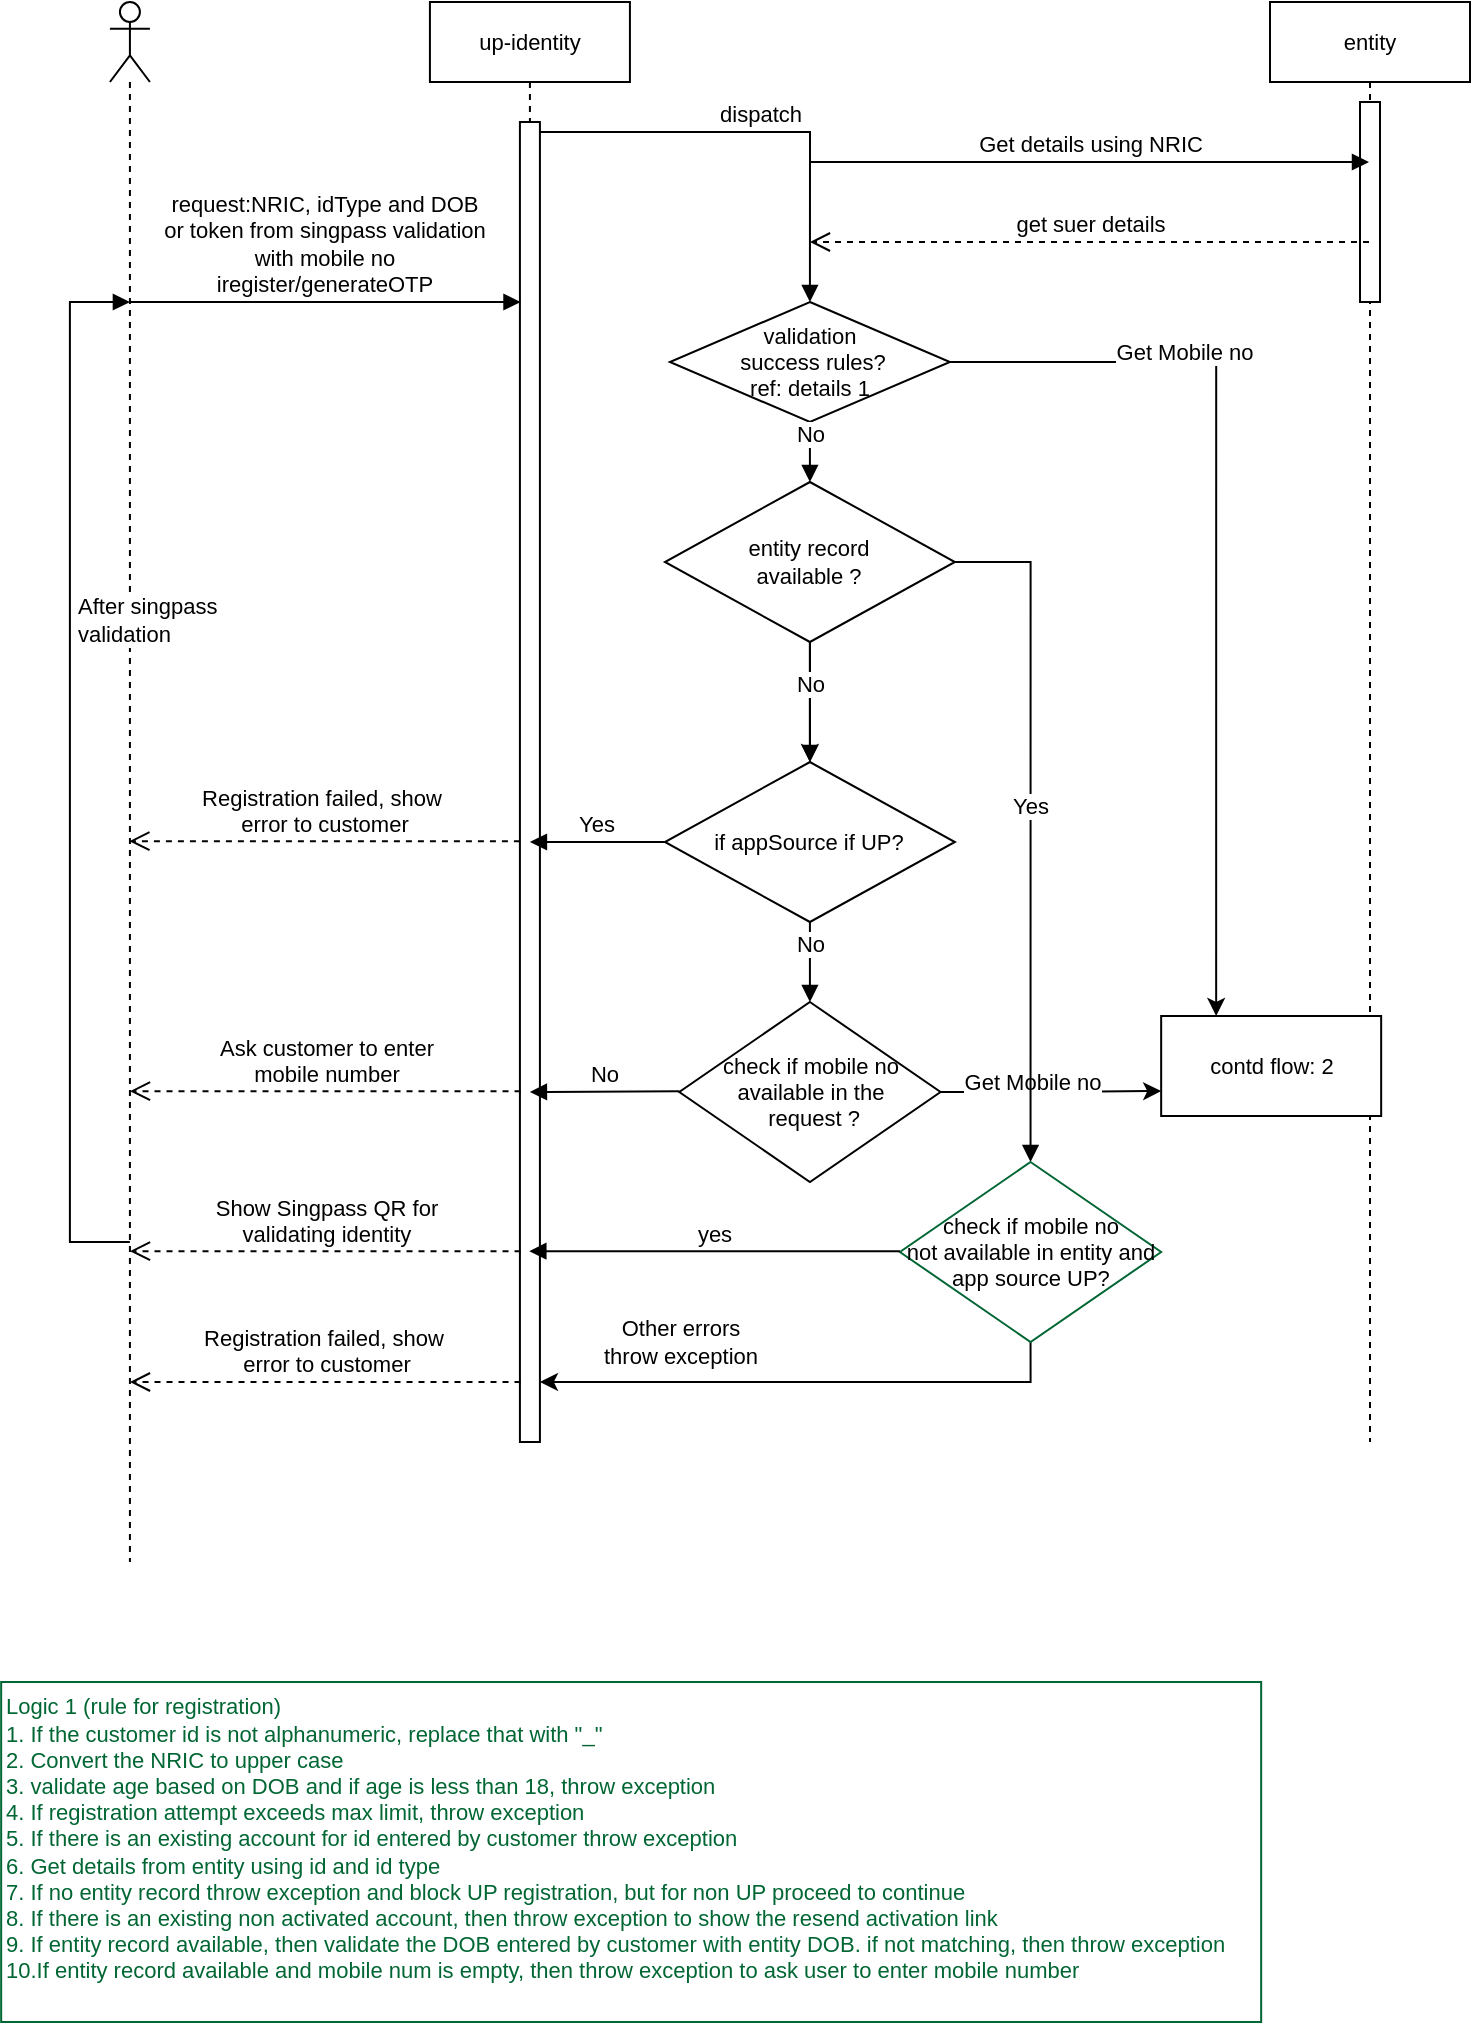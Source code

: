 <mxfile version="22.0.8" type="github" pages="3">
  <diagram name="Flow 1" id="ikL1M6MqHFxWqfrcfs-l">
    <mxGraphModel dx="1221" dy="623" grid="1" gridSize="10" guides="1" tooltips="1" connect="1" arrows="1" fold="1" page="1" pageScale="1" pageWidth="850" pageHeight="1100" math="0" shadow="0">
      <root>
        <mxCell id="0" />
        <mxCell id="1" parent="0" />
        <mxCell id="w-QBoutAAgTJF5R83S2D-3" value="entity" style="shape=umlLifeline;perimeter=lifelinePerimeter;whiteSpace=wrap;html=1;container=1;dropTarget=0;collapsible=0;recursiveResize=0;outlineConnect=0;portConstraint=eastwest;newEdgeStyle={&quot;curved&quot;:0,&quot;rounded&quot;:0};fontSize=11;" parent="1" vertex="1">
          <mxGeometry x="720" y="30" width="100" height="720" as="geometry" />
        </mxCell>
        <mxCell id="w-QBoutAAgTJF5R83S2D-12" value="" style="html=1;points=[[0,0,0,0,5],[0,1,0,0,-5],[1,0,0,0,5],[1,1,0,0,-5]];perimeter=orthogonalPerimeter;outlineConnect=0;targetShapes=umlLifeline;portConstraint=eastwest;newEdgeStyle={&quot;curved&quot;:0,&quot;rounded&quot;:0};fontSize=11;" parent="w-QBoutAAgTJF5R83S2D-3" vertex="1">
          <mxGeometry x="45" y="50" width="10" height="100" as="geometry" />
        </mxCell>
        <mxCell id="w-QBoutAAgTJF5R83S2D-5" value="up-identity" style="shape=umlLifeline;perimeter=lifelinePerimeter;whiteSpace=wrap;html=1;container=1;dropTarget=0;collapsible=0;recursiveResize=0;outlineConnect=0;portConstraint=eastwest;newEdgeStyle={&quot;curved&quot;:0,&quot;rounded&quot;:0};fontSize=11;" parent="1" vertex="1">
          <mxGeometry x="299.96" y="30" width="100" height="720" as="geometry" />
        </mxCell>
        <mxCell id="w-QBoutAAgTJF5R83S2D-8" value="" style="html=1;points=[[0,0,0,0,5],[0,1,0,0,-5],[1,0,0,0,5],[1,1,0,0,-5]];perimeter=orthogonalPerimeter;outlineConnect=0;targetShapes=umlLifeline;portConstraint=eastwest;newEdgeStyle={&quot;curved&quot;:0,&quot;rounded&quot;:0};fontSize=11;" parent="w-QBoutAAgTJF5R83S2D-5" vertex="1">
          <mxGeometry x="45" y="60" width="10" height="660" as="geometry" />
        </mxCell>
        <mxCell id="w-QBoutAAgTJF5R83S2D-6" value="" style="shape=umlLifeline;perimeter=lifelinePerimeter;whiteSpace=wrap;html=1;container=1;dropTarget=0;collapsible=0;recursiveResize=0;outlineConnect=0;portConstraint=eastwest;newEdgeStyle={&quot;curved&quot;:0,&quot;rounded&quot;:0};participant=umlActor;fontSize=11;" parent="1" vertex="1">
          <mxGeometry x="139.96" y="30" width="20" height="780" as="geometry" />
        </mxCell>
        <mxCell id="w-QBoutAAgTJF5R83S2D-7" value="&lt;font style=&quot;font-size: 11px;&quot;&gt;request:NRIC, idType and DOB&lt;br style=&quot;font-size: 11px;&quot;&gt;or token from singpass validation &lt;br style=&quot;font-size: 11px;&quot;&gt;with mobile no&lt;br style=&quot;font-size: 11px;&quot;&gt;iregister/generateOTP&lt;/font&gt;" style="html=1;verticalAlign=bottom;endArrow=block;curved=0;rounded=0;fontSize=11;" parent="1" edge="1">
          <mxGeometry x="-0.001" width="80" relative="1" as="geometry">
            <mxPoint x="149.96" y="180" as="sourcePoint" />
            <mxPoint x="345.26" y="180" as="targetPoint" />
            <mxPoint as="offset" />
          </mxGeometry>
        </mxCell>
        <mxCell id="w-QBoutAAgTJF5R83S2D-10" value="&lt;font style=&quot;font-size: 11px;&quot;&gt;validation&lt;br style=&quot;font-size: 11px;&quot;&gt;&amp;nbsp;success rules?&lt;br style=&quot;font-size: 11px;&quot;&gt;ref: details 1&lt;br style=&quot;font-size: 11px;&quot;&gt;&lt;/font&gt;" style="rhombus;whiteSpace=wrap;html=1;fontSize=11;" parent="1" vertex="1">
          <mxGeometry x="419.96" y="180" width="140" height="60" as="geometry" />
        </mxCell>
        <mxCell id="w-QBoutAAgTJF5R83S2D-13" value="dispatch" style="html=1;verticalAlign=bottom;endArrow=block;rounded=0;exitX=1;exitY=0;exitDx=0;exitDy=5;exitPerimeter=0;entryX=0.5;entryY=0;entryDx=0;entryDy=0;edgeStyle=orthogonalEdgeStyle;fontSize=11;" parent="1" source="w-QBoutAAgTJF5R83S2D-8" target="w-QBoutAAgTJF5R83S2D-10" edge="1">
          <mxGeometry width="80" relative="1" as="geometry">
            <mxPoint x="369.96" y="150" as="sourcePoint" />
            <mxPoint x="449.96" y="150" as="targetPoint" />
            <Array as="points">
              <mxPoint x="489.96" y="95" />
            </Array>
          </mxGeometry>
        </mxCell>
        <mxCell id="w-QBoutAAgTJF5R83S2D-23" value="" style="edgeStyle=orthogonalEdgeStyle;rounded=0;orthogonalLoop=1;jettySize=auto;html=1;fontSize=11;" parent="1" source="w-QBoutAAgTJF5R83S2D-17" target="w-QBoutAAgTJF5R83S2D-20" edge="1">
          <mxGeometry relative="1" as="geometry" />
        </mxCell>
        <mxCell id="w-QBoutAAgTJF5R83S2D-17" value="&lt;font style=&quot;font-size: 11px;&quot;&gt;entity record &lt;br style=&quot;font-size: 11px;&quot;&gt;available ?&lt;br style=&quot;font-size: 11px;&quot;&gt;&lt;/font&gt;" style="rhombus;whiteSpace=wrap;html=1;fontSize=11;" parent="1" vertex="1">
          <mxGeometry x="417.46" y="270" width="145" height="80" as="geometry" />
        </mxCell>
        <mxCell id="w-QBoutAAgTJF5R83S2D-18" value="No" style="html=1;verticalAlign=bottom;endArrow=block;curved=0;rounded=0;exitX=0.5;exitY=1;exitDx=0;exitDy=0;entryX=0.5;entryY=0;entryDx=0;entryDy=0;fontSize=11;" parent="1" source="w-QBoutAAgTJF5R83S2D-10" target="w-QBoutAAgTJF5R83S2D-17" edge="1">
          <mxGeometry width="80" relative="1" as="geometry">
            <mxPoint x="529.96" y="330" as="sourcePoint" />
            <mxPoint x="609.96" y="330" as="targetPoint" />
          </mxGeometry>
        </mxCell>
        <mxCell id="w-QBoutAAgTJF5R83S2D-20" value="&lt;font style=&quot;font-size: 11px;&quot;&gt;if appSource if UP?&lt;br style=&quot;font-size: 11px;&quot;&gt;&lt;/font&gt;" style="rhombus;whiteSpace=wrap;html=1;fontSize=11;" parent="1" vertex="1">
          <mxGeometry x="417.46" y="410" width="145" height="80" as="geometry" />
        </mxCell>
        <mxCell id="w-QBoutAAgTJF5R83S2D-22" value="No" style="html=1;verticalAlign=bottom;endArrow=block;curved=0;rounded=0;exitX=0.5;exitY=1;exitDx=0;exitDy=0;entryX=0.5;entryY=0;entryDx=0;entryDy=0;fontSize=11;" parent="1" source="w-QBoutAAgTJF5R83S2D-17" target="w-QBoutAAgTJF5R83S2D-20" edge="1">
          <mxGeometry width="80" relative="1" as="geometry">
            <mxPoint x="529.96" y="350" as="sourcePoint" />
            <mxPoint x="609.96" y="350" as="targetPoint" />
          </mxGeometry>
        </mxCell>
        <mxCell id="w-QBoutAAgTJF5R83S2D-26" value="Yes" style="html=1;verticalAlign=bottom;endArrow=block;curved=0;rounded=0;exitX=0;exitY=0.5;exitDx=0;exitDy=0;fontSize=11;" parent="1" source="w-QBoutAAgTJF5R83S2D-20" target="w-QBoutAAgTJF5R83S2D-5" edge="1">
          <mxGeometry width="80" relative="1" as="geometry">
            <mxPoint x="529.96" y="560" as="sourcePoint" />
            <mxPoint x="609.96" y="560" as="targetPoint" />
          </mxGeometry>
        </mxCell>
        <mxCell id="w-QBoutAAgTJF5R83S2D-27" value="Registration failed, show&amp;nbsp;&lt;br style=&quot;font-size: 11px;&quot;&gt;error to customer" style="html=1;verticalAlign=bottom;endArrow=open;dashed=1;endSize=8;curved=0;rounded=0;fontSize=11;" parent="1" edge="1">
          <mxGeometry relative="1" as="geometry">
            <mxPoint x="344.96" y="449.6" as="sourcePoint" />
            <mxPoint x="149.66" y="449.6" as="targetPoint" />
          </mxGeometry>
        </mxCell>
        <mxCell id="w-QBoutAAgTJF5R83S2D-51" style="edgeStyle=orthogonalEdgeStyle;rounded=0;orthogonalLoop=1;jettySize=auto;html=1;entryX=0;entryY=0.75;entryDx=0;entryDy=0;fontSize=11;" parent="1" source="w-QBoutAAgTJF5R83S2D-28" target="w-QBoutAAgTJF5R83S2D-50" edge="1">
          <mxGeometry relative="1" as="geometry" />
        </mxCell>
        <mxCell id="w-QBoutAAgTJF5R83S2D-53" value="Get Mobile no" style="edgeLabel;html=1;align=center;verticalAlign=middle;resizable=0;points=[];fontSize=11;" parent="w-QBoutAAgTJF5R83S2D-51" vertex="1" connectable="0">
          <mxGeometry x="-0.594" y="-3" relative="1" as="geometry">
            <mxPoint x="23" y="-8" as="offset" />
          </mxGeometry>
        </mxCell>
        <mxCell id="w-QBoutAAgTJF5R83S2D-28" value="&lt;font style=&quot;font-size: 11px;&quot;&gt;check if mobile no&lt;br style=&quot;font-size: 11px;&quot;&gt;available in the&lt;br style=&quot;font-size: 11px;&quot;&gt;&amp;nbsp;request ?&lt;br style=&quot;font-size: 11px;&quot;&gt;&lt;/font&gt;" style="rhombus;whiteSpace=wrap;html=1;fontSize=11;" parent="1" vertex="1">
          <mxGeometry x="424.65" y="530" width="130.62" height="90" as="geometry" />
        </mxCell>
        <mxCell id="w-QBoutAAgTJF5R83S2D-30" value="No" style="html=1;verticalAlign=bottom;endArrow=block;curved=0;rounded=0;exitX=0.5;exitY=1;exitDx=0;exitDy=0;entryX=0.5;entryY=0;entryDx=0;entryDy=0;fontSize=11;" parent="1" source="w-QBoutAAgTJF5R83S2D-20" target="w-QBoutAAgTJF5R83S2D-28" edge="1">
          <mxGeometry width="80" relative="1" as="geometry">
            <mxPoint x="489.56" y="500" as="sourcePoint" />
            <mxPoint x="489.56" y="560" as="targetPoint" />
          </mxGeometry>
        </mxCell>
        <mxCell id="w-QBoutAAgTJF5R83S2D-31" value="No" style="html=1;verticalAlign=bottom;endArrow=block;curved=0;rounded=0;exitX=0;exitY=0.5;exitDx=0;exitDy=0;fontSize=11;" parent="1" edge="1">
          <mxGeometry width="80" relative="1" as="geometry">
            <mxPoint x="424.65" y="574.6" as="sourcePoint" />
            <mxPoint x="349.96" y="575" as="targetPoint" />
          </mxGeometry>
        </mxCell>
        <mxCell id="w-QBoutAAgTJF5R83S2D-32" value="Ask customer to enter&lt;br style=&quot;font-size: 11px;&quot;&gt;mobile number" style="html=1;verticalAlign=bottom;endArrow=open;dashed=1;endSize=8;curved=0;rounded=0;fontSize=11;" parent="1" edge="1">
          <mxGeometry relative="1" as="geometry">
            <mxPoint x="345.26" y="574.6" as="sourcePoint" />
            <mxPoint x="149.96" y="574.6" as="targetPoint" />
          </mxGeometry>
        </mxCell>
        <mxCell id="w-QBoutAAgTJF5R83S2D-33" value="Yes" style="html=1;verticalAlign=bottom;endArrow=block;rounded=0;edgeStyle=orthogonalEdgeStyle;exitX=1;exitY=0.5;exitDx=0;exitDy=0;entryX=0.5;entryY=0;entryDx=0;entryDy=0;fontSize=11;" parent="1" source="w-QBoutAAgTJF5R83S2D-17" target="w-QBoutAAgTJF5R83S2D-35" edge="1">
          <mxGeometry width="80" relative="1" as="geometry">
            <mxPoint x="579.96" y="330" as="sourcePoint" />
            <mxPoint x="599.96" y="450" as="targetPoint" />
            <Array as="points">
              <mxPoint x="599.96" y="310" />
            </Array>
          </mxGeometry>
        </mxCell>
        <mxCell id="w-QBoutAAgTJF5R83S2D-45" style="edgeStyle=orthogonalEdgeStyle;rounded=0;orthogonalLoop=1;jettySize=auto;html=1;exitX=0.5;exitY=1;exitDx=0;exitDy=0;fontSize=11;" parent="1" source="w-QBoutAAgTJF5R83S2D-35" target="w-QBoutAAgTJF5R83S2D-8" edge="1">
          <mxGeometry relative="1" as="geometry">
            <mxPoint x="439.96" y="720" as="targetPoint" />
            <Array as="points">
              <mxPoint x="599.96" y="720" />
            </Array>
          </mxGeometry>
        </mxCell>
        <mxCell id="w-QBoutAAgTJF5R83S2D-35" value="&lt;font style=&quot;font-size: 11px;&quot;&gt;check if mobile no&lt;br style=&quot;font-size: 11px;&quot;&gt;not available in entity and&lt;br style=&quot;font-size: 11px;&quot;&gt;app source UP?&lt;br style=&quot;font-size: 11px;&quot;&gt;&lt;/font&gt;" style="rhombus;whiteSpace=wrap;html=1;fontSize=11;strokeColor=#006633;" parent="1" vertex="1">
          <mxGeometry x="534.96" y="610" width="130.62" height="90" as="geometry" />
        </mxCell>
        <mxCell id="w-QBoutAAgTJF5R83S2D-37" value="yes" style="html=1;verticalAlign=bottom;endArrow=block;curved=0;rounded=0;exitX=0;exitY=0.5;exitDx=0;exitDy=0;fontSize=11;" parent="1" edge="1">
          <mxGeometry width="80" relative="1" as="geometry">
            <mxPoint x="534.96" y="654.6" as="sourcePoint" />
            <mxPoint x="349.66" y="654.6" as="targetPoint" />
          </mxGeometry>
        </mxCell>
        <mxCell id="w-QBoutAAgTJF5R83S2D-40" value="Show Singpass QR for&lt;br style=&quot;font-size: 11px;&quot;&gt;validating identity" style="html=1;verticalAlign=bottom;endArrow=open;dashed=1;endSize=8;curved=0;rounded=0;fontSize=11;" parent="1" edge="1">
          <mxGeometry relative="1" as="geometry">
            <mxPoint x="345.26" y="654.6" as="sourcePoint" />
            <mxPoint x="149.96" y="654.6" as="targetPoint" />
          </mxGeometry>
        </mxCell>
        <mxCell id="w-QBoutAAgTJF5R83S2D-42" value="After singpass&lt;br style=&quot;font-size: 11px;&quot;&gt;validation" style="html=1;align=left;spacingLeft=2;endArrow=block;rounded=0;edgeStyle=orthogonalEdgeStyle;curved=0;rounded=0;fontSize=11;" parent="1" edge="1">
          <mxGeometry x="0.284" relative="1" as="geometry">
            <mxPoint x="149.94" y="650" as="sourcePoint" />
            <Array as="points">
              <mxPoint x="119.96" y="650" />
              <mxPoint x="119.96" y="180" />
            </Array>
            <mxPoint x="149.96" y="180" as="targetPoint" />
            <mxPoint as="offset" />
          </mxGeometry>
        </mxCell>
        <mxCell id="w-QBoutAAgTJF5R83S2D-44" value="Registration failed, show&amp;nbsp;&lt;br style=&quot;font-size: 11px;&quot;&gt;error to customer" style="html=1;verticalAlign=bottom;endArrow=open;dashed=1;endSize=8;curved=0;rounded=0;fontSize=11;" parent="1" edge="1">
          <mxGeometry relative="1" as="geometry">
            <mxPoint x="345.26" y="720" as="sourcePoint" />
            <mxPoint x="149.96" y="720" as="targetPoint" />
          </mxGeometry>
        </mxCell>
        <mxCell id="w-QBoutAAgTJF5R83S2D-47" value="&lt;font style=&quot;font-size: 11px;&quot;&gt;Other errors&lt;br style=&quot;font-size: 11px;&quot;&gt;throw exception&lt;/font&gt;" style="text;html=1;align=center;verticalAlign=middle;resizable=0;points=[];autosize=1;strokeColor=none;fillColor=none;fontSize=11;" parent="1" vertex="1">
          <mxGeometry x="374.96" y="680" width="100" height="40" as="geometry" />
        </mxCell>
        <mxCell id="w-QBoutAAgTJF5R83S2D-48" value="Get details using NRIC" style="html=1;verticalAlign=bottom;endArrow=block;curved=0;rounded=0;fontSize=11;" parent="1" target="w-QBoutAAgTJF5R83S2D-3" edge="1">
          <mxGeometry width="80" relative="1" as="geometry">
            <mxPoint x="489.96" y="110" as="sourcePoint" />
            <mxPoint x="562.46" y="110" as="targetPoint" />
          </mxGeometry>
        </mxCell>
        <mxCell id="w-QBoutAAgTJF5R83S2D-49" value="get suer details" style="html=1;verticalAlign=bottom;endArrow=open;dashed=1;endSize=8;curved=0;rounded=0;fontSize=11;" parent="1" source="w-QBoutAAgTJF5R83S2D-3" edge="1">
          <mxGeometry relative="1" as="geometry">
            <mxPoint x="569.96" y="150" as="sourcePoint" />
            <mxPoint x="489.96" y="150" as="targetPoint" />
          </mxGeometry>
        </mxCell>
        <mxCell id="w-QBoutAAgTJF5R83S2D-50" value="contd flow: 2" style="html=1;whiteSpace=wrap;fontSize=11;" parent="1" vertex="1">
          <mxGeometry x="665.58" y="537" width="110" height="50" as="geometry" />
        </mxCell>
        <mxCell id="w-QBoutAAgTJF5R83S2D-54" style="edgeStyle=orthogonalEdgeStyle;rounded=0;orthogonalLoop=1;jettySize=auto;html=1;entryX=0.25;entryY=0;entryDx=0;entryDy=0;exitX=1;exitY=0.5;exitDx=0;exitDy=0;fontSize=11;" parent="1" source="w-QBoutAAgTJF5R83S2D-10" target="w-QBoutAAgTJF5R83S2D-50" edge="1">
          <mxGeometry relative="1" as="geometry">
            <mxPoint x="564.96" y="585" as="sourcePoint" />
            <mxPoint x="675.96" y="585" as="targetPoint" />
          </mxGeometry>
        </mxCell>
        <mxCell id="w-QBoutAAgTJF5R83S2D-55" value="Get Mobile no" style="edgeLabel;html=1;align=center;verticalAlign=middle;resizable=0;points=[];fontSize=11;" parent="w-QBoutAAgTJF5R83S2D-54" vertex="1" connectable="0">
          <mxGeometry x="-0.594" y="-3" relative="1" as="geometry">
            <mxPoint x="23" y="-8" as="offset" />
          </mxGeometry>
        </mxCell>
        <mxCell id="wx-FrZiuAMk8YuOstqkR-2" value="&lt;div style=&quot;border-color: var(--border-color); font-size: 11px;&quot;&gt;&lt;div style=&quot;border-color: var(--border-color); font-size: 11px;&quot;&gt;&lt;font color=&quot;#006633&quot; style=&quot;font-size: 11px;&quot;&gt;Logic 1 (rule for registration)&lt;/font&gt;&lt;/div&gt;&lt;div style=&quot;border-color: var(--border-color); font-size: 11px;&quot;&gt;&lt;font color=&quot;#006633&quot; style=&quot;font-size: 11px;&quot;&gt;1. If the customer id is not alphanumeric, replace that with &quot;_&quot;&lt;/font&gt;&lt;/div&gt;&lt;div style=&quot;border-color: var(--border-color); font-size: 11px;&quot;&gt;&lt;font color=&quot;#006633&quot; style=&quot;font-size: 11px;&quot;&gt;2. Convert the NRIC to upper case&lt;/font&gt;&lt;/div&gt;&lt;div style=&quot;border-color: var(--border-color); font-size: 11px;&quot;&gt;&lt;font color=&quot;#006633&quot; style=&quot;font-size: 11px;&quot;&gt;3. validate age based on DOB and if age is less than 18, throw exception&lt;/font&gt;&lt;/div&gt;&lt;div style=&quot;border-color: var(--border-color); font-size: 11px;&quot;&gt;&lt;font color=&quot;#006633&quot; style=&quot;font-size: 11px;&quot;&gt;4. If registration attempt exceeds max limit, throw exception&lt;/font&gt;&lt;/div&gt;&lt;div style=&quot;border-color: var(--border-color); font-size: 11px;&quot;&gt;&lt;font color=&quot;#006633&quot; style=&quot;font-size: 11px;&quot;&gt;5. If there is an existing account for id entered by customer throw exception&lt;/font&gt;&lt;/div&gt;&lt;div style=&quot;border-color: var(--border-color); font-size: 11px;&quot;&gt;&lt;font color=&quot;#006633&quot; style=&quot;font-size: 11px;&quot;&gt;6. Get details from entity using id and id type&lt;/font&gt;&lt;/div&gt;&lt;div style=&quot;border-color: var(--border-color); font-size: 11px;&quot;&gt;&lt;font color=&quot;#006633&quot; style=&quot;font-size: 11px;&quot;&gt;7. If no entity record throw exception and block UP registration, but for non UP proceed to continue&lt;/font&gt;&lt;/div&gt;&lt;div style=&quot;border-color: var(--border-color); font-size: 11px;&quot;&gt;&lt;font color=&quot;#006633&quot; style=&quot;font-size: 11px;&quot;&gt;8. If there is an existing non activated account, then throw exception to show the resend activation link&lt;/font&gt;&lt;/div&gt;&lt;div style=&quot;border-color: var(--border-color); font-size: 11px;&quot;&gt;&lt;font color=&quot;#006633&quot; style=&quot;font-size: 11px;&quot;&gt;9. If entity record available, then validate the DOB entered by customer with entity DOB. if not matching, then throw exception&lt;/font&gt;&lt;/div&gt;&lt;div style=&quot;border-color: var(--border-color); font-size: 11px;&quot;&gt;&lt;font color=&quot;#006633&quot; style=&quot;font-size: 11px;&quot;&gt;10.If entity record available and mobile num is empty, then throw exception to ask user to enter mobile number&lt;/font&gt;&lt;/div&gt;&lt;div style=&quot;border-color: var(--border-color); font-size: 11px;&quot;&gt;&lt;font color=&quot;#006633&quot; style=&quot;font-size: 11px;&quot;&gt;&amp;nbsp;&lt;/font&gt;&lt;/div&gt;&lt;/div&gt;" style="text;html=1;align=left;verticalAlign=middle;resizable=0;points=[];autosize=1;strokeColor=#006633;fillColor=none;fontSize=11;" vertex="1" parent="1">
          <mxGeometry x="85.58" y="870" width="630" height="170" as="geometry" />
        </mxCell>
      </root>
    </mxGraphModel>
  </diagram>
  <diagram id="LyOvNDGu0R2TbqRpIg3f" name="Flow 2">
    <mxGraphModel dx="1221" dy="623" grid="1" gridSize="10" guides="1" tooltips="1" connect="1" arrows="1" fold="1" page="1" pageScale="1" pageWidth="850" pageHeight="1100" math="0" shadow="0">
      <root>
        <mxCell id="0" />
        <mxCell id="1" parent="0" />
        <mxCell id="VSC3qEKR44OB1PrUiwFZ-35" value="up-identity" style="shape=umlLifeline;perimeter=lifelinePerimeter;whiteSpace=wrap;html=1;container=1;dropTarget=0;collapsible=0;recursiveResize=0;outlineConnect=0;portConstraint=eastwest;newEdgeStyle={&quot;curved&quot;:0,&quot;rounded&quot;:0};fontSize=11;" vertex="1" parent="1">
          <mxGeometry x="230" y="80" width="100" height="990" as="geometry" />
        </mxCell>
        <mxCell id="PUUzV49X85DRFGk6cLJA-1" value="" style="html=1;points=[[0,0,0,0,5],[0,1,0,0,-5],[1,0,0,0,5],[1,1,0,0,-5]];perimeter=orthogonalPerimeter;outlineConnect=0;targetShapes=umlLifeline;portConstraint=eastwest;newEdgeStyle={&quot;curved&quot;:0,&quot;rounded&quot;:0};fontSize=11;" vertex="1" parent="VSC3qEKR44OB1PrUiwFZ-35">
          <mxGeometry x="45" y="110" width="10" height="80" as="geometry" />
        </mxCell>
        <mxCell id="PUUzV49X85DRFGk6cLJA-7" value="" style="html=1;points=[[0,0,0,0,5],[0,1,0,0,-5],[1,0,0,0,5],[1,1,0,0,-5]];perimeter=orthogonalPerimeter;outlineConnect=0;targetShapes=umlLifeline;portConstraint=eastwest;newEdgeStyle={&quot;curved&quot;:0,&quot;rounded&quot;:0};fontSize=11;" vertex="1" parent="VSC3qEKR44OB1PrUiwFZ-35">
          <mxGeometry x="45" y="230" width="10" height="170" as="geometry" />
        </mxCell>
        <mxCell id="PUUzV49X85DRFGk6cLJA-21" value="" style="html=1;points=[[0,0,0,0,5],[0,1,0,0,-5],[1,0,0,0,5],[1,1,0,0,-5]];perimeter=orthogonalPerimeter;outlineConnect=0;targetShapes=umlLifeline;portConstraint=eastwest;newEdgeStyle={&quot;curved&quot;:0,&quot;rounded&quot;:0};fontSize=11;" vertex="1" parent="VSC3qEKR44OB1PrUiwFZ-35">
          <mxGeometry x="45" y="470" width="10" height="460" as="geometry" />
        </mxCell>
        <mxCell id="PUUzV49X85DRFGk6cLJA-44" value="send activation email" style="html=1;align=left;spacingLeft=2;endArrow=block;rounded=0;edgeStyle=orthogonalEdgeStyle;curved=0;rounded=0;fontSize=11;" edge="1" target="VSC3qEKR44OB1PrUiwFZ-35" parent="VSC3qEKR44OB1PrUiwFZ-35" source="PUUzV49X85DRFGk6cLJA-21">
          <mxGeometry relative="1" as="geometry">
            <mxPoint x="60" y="840" as="sourcePoint" />
            <Array as="points">
              <mxPoint x="120" y="840" />
              <mxPoint x="120" y="890" />
            </Array>
            <mxPoint x="65" y="870" as="targetPoint" />
          </mxGeometry>
        </mxCell>
        <mxCell id="VSC3qEKR44OB1PrUiwFZ-36" value="" style="shape=umlLifeline;perimeter=lifelinePerimeter;whiteSpace=wrap;html=1;container=1;dropTarget=0;collapsible=0;recursiveResize=0;outlineConnect=0;portConstraint=eastwest;newEdgeStyle={&quot;curved&quot;:0,&quot;rounded&quot;:0};participant=umlActor;fontSize=11;" vertex="1" parent="1">
          <mxGeometry x="40" y="80" width="20" height="990" as="geometry" />
        </mxCell>
        <mxCell id="VSC3qEKR44OB1PrUiwFZ-37" value="isprint" style="shape=umlLifeline;perimeter=lifelinePerimeter;whiteSpace=wrap;html=1;container=1;dropTarget=0;collapsible=0;recursiveResize=0;outlineConnect=0;portConstraint=eastwest;newEdgeStyle={&quot;curved&quot;:0,&quot;rounded&quot;:0};fontSize=11;" vertex="1" parent="1">
          <mxGeometry x="490" y="80" width="100" height="840" as="geometry" />
        </mxCell>
        <mxCell id="PUUzV49X85DRFGk6cLJA-2" value="" style="html=1;points=[[0,0,0,0,5],[0,1,0,0,-5],[1,0,0,0,5],[1,1,0,0,-5]];perimeter=orthogonalPerimeter;outlineConnect=0;targetShapes=umlLifeline;portConstraint=eastwest;newEdgeStyle={&quot;curved&quot;:0,&quot;rounded&quot;:0};fontSize=11;" vertex="1" parent="VSC3qEKR44OB1PrUiwFZ-37">
          <mxGeometry x="45" y="110" width="10" height="80" as="geometry" />
        </mxCell>
        <mxCell id="PUUzV49X85DRFGk6cLJA-9" value="" style="html=1;points=[[0,0,0,0,5],[0,1,0,0,-5],[1,0,0,0,5],[1,1,0,0,-5]];perimeter=orthogonalPerimeter;outlineConnect=0;targetShapes=umlLifeline;portConstraint=eastwest;newEdgeStyle={&quot;curved&quot;:0,&quot;rounded&quot;:0};fontSize=11;" vertex="1" parent="VSC3qEKR44OB1PrUiwFZ-37">
          <mxGeometry x="45" y="230" width="10" height="60" as="geometry" />
        </mxCell>
        <mxCell id="PUUzV49X85DRFGk6cLJA-25" value="" style="html=1;points=[[0,0,0,0,5],[0,1,0,0,-5],[1,0,0,0,5],[1,1,0,0,-5]];perimeter=orthogonalPerimeter;outlineConnect=0;targetShapes=umlLifeline;portConstraint=eastwest;newEdgeStyle={&quot;curved&quot;:0,&quot;rounded&quot;:0};fontSize=11;" vertex="1" parent="VSC3qEKR44OB1PrUiwFZ-37">
          <mxGeometry x="45" y="450" width="10" height="130" as="geometry" />
        </mxCell>
        <mxCell id="PUUzV49X85DRFGk6cLJA-35" value="" style="html=1;points=[[0,0,0,0,5],[0,1,0,0,-5],[1,0,0,0,5],[1,1,0,0,-5]];perimeter=orthogonalPerimeter;outlineConnect=0;targetShapes=umlLifeline;portConstraint=eastwest;newEdgeStyle={&quot;curved&quot;:0,&quot;rounded&quot;:0};fontSize=11;" vertex="1" parent="VSC3qEKR44OB1PrUiwFZ-37">
          <mxGeometry x="45" y="680" width="10" height="90" as="geometry" />
        </mxCell>
        <mxCell id="VSC3qEKR44OB1PrUiwFZ-38" value="RDS" style="shape=umlLifeline;perimeter=lifelinePerimeter;whiteSpace=wrap;html=1;container=1;dropTarget=0;collapsible=0;recursiveResize=0;outlineConnect=0;portConstraint=eastwest;newEdgeStyle={&quot;curved&quot;:0,&quot;rounded&quot;:0};fontSize=11;" vertex="1" parent="1">
          <mxGeometry x="690" y="80" width="100" height="990" as="geometry" />
        </mxCell>
        <mxCell id="PUUzV49X85DRFGk6cLJA-34" value="" style="html=1;points=[[0,0,0,0,5],[0,1,0,0,-5],[1,0,0,0,5],[1,1,0,0,-5]];perimeter=orthogonalPerimeter;outlineConnect=0;targetShapes=umlLifeline;portConstraint=eastwest;newEdgeStyle={&quot;curved&quot;:0,&quot;rounded&quot;:0};fontSize=11;" vertex="1" parent="VSC3qEKR44OB1PrUiwFZ-38">
          <mxGeometry x="45" y="750" width="10" height="130" as="geometry" />
        </mxCell>
        <mxCell id="PUUzV49X85DRFGk6cLJA-3" value="generate otp" style="html=1;verticalAlign=bottom;endArrow=block;curved=0;rounded=0;fontSize=11;" edge="1" parent="1" target="PUUzV49X85DRFGk6cLJA-2">
          <mxGeometry width="80" relative="1" as="geometry">
            <mxPoint x="285" y="200" as="sourcePoint" />
            <mxPoint x="459.5" y="200" as="targetPoint" />
          </mxGeometry>
        </mxCell>
        <mxCell id="PUUzV49X85DRFGk6cLJA-4" value="otp, challenge token" style="html=1;verticalAlign=bottom;endArrow=open;dashed=1;endSize=8;curved=0;rounded=0;fontSize=11;" edge="1" parent="1" source="PUUzV49X85DRFGk6cLJA-2">
          <mxGeometry relative="1" as="geometry">
            <mxPoint x="510" y="250" as="sourcePoint" />
            <mxPoint x="280" y="250" as="targetPoint" />
          </mxGeometry>
        </mxCell>
        <mxCell id="PUUzV49X85DRFGk6cLJA-6" value="Display OTP window&lt;br style=&quot;font-size: 11px;&quot;&gt;params: securetoken, &lt;br style=&quot;font-size: 11px;&quot;&gt;challengetoken" style="html=1;verticalAlign=bottom;endArrow=open;dashed=1;endSize=8;curved=0;rounded=0;fontSize=11;" edge="1" parent="1">
          <mxGeometry relative="1" as="geometry">
            <mxPoint x="275" y="248" as="sourcePoint" />
            <mxPoint x="49.5" y="248" as="targetPoint" />
          </mxGeometry>
        </mxCell>
        <mxCell id="PUUzV49X85DRFGk6cLJA-8" value="customer enters otp" style="html=1;verticalAlign=bottom;endArrow=block;curved=0;rounded=0;fontSize=11;" edge="1" parent="1">
          <mxGeometry width="80" relative="1" as="geometry">
            <mxPoint x="50" y="317" as="sourcePoint" />
            <mxPoint x="279.5" y="317" as="targetPoint" />
          </mxGeometry>
        </mxCell>
        <mxCell id="PUUzV49X85DRFGk6cLJA-10" value="validate otp&lt;br style=&quot;font-size: 11px;&quot;&gt;pass otp, challenge token" style="html=1;verticalAlign=bottom;endArrow=block;curved=0;rounded=0;entryX=0;entryY=0;entryDx=0;entryDy=5;entryPerimeter=0;fontSize=11;" edge="1" parent="1" source="PUUzV49X85DRFGk6cLJA-7" target="PUUzV49X85DRFGk6cLJA-9">
          <mxGeometry width="80" relative="1" as="geometry">
            <mxPoint x="290" y="330" as="sourcePoint" />
            <mxPoint x="370" y="330" as="targetPoint" />
          </mxGeometry>
        </mxCell>
        <mxCell id="PUUzV49X85DRFGk6cLJA-13" value="&lt;font style=&quot;font-size: 11px;&quot;&gt;valiadate&lt;br style=&quot;font-size: 11px;&quot;&gt;success?&lt;/font&gt;" style="rhombus;whiteSpace=wrap;html=1;fontSize=11;" vertex="1" parent="1">
          <mxGeometry x="360" y="380" width="80" height="80" as="geometry" />
        </mxCell>
        <mxCell id="PUUzV49X85DRFGk6cLJA-15" value="return" style="html=1;verticalAlign=bottom;endArrow=open;dashed=1;endSize=8;rounded=0;entryX=0.5;entryY=0;entryDx=0;entryDy=0;edgeStyle=orthogonalEdgeStyle;fontSize=11;" edge="1" parent="1" source="PUUzV49X85DRFGk6cLJA-9" target="PUUzV49X85DRFGk6cLJA-13">
          <mxGeometry relative="1" as="geometry">
            <mxPoint x="510" y="349.5" as="sourcePoint" />
            <mxPoint x="430" y="349.5" as="targetPoint" />
          </mxGeometry>
        </mxCell>
        <mxCell id="PUUzV49X85DRFGk6cLJA-16" value="yes" style="html=1;verticalAlign=bottom;endArrow=open;dashed=1;endSize=8;curved=0;rounded=0;exitX=0.5;exitY=1;exitDx=0;exitDy=0;fontSize=11;" edge="1" parent="1" source="PUUzV49X85DRFGk6cLJA-13" target="VSC3qEKR44OB1PrUiwFZ-35">
          <mxGeometry x="0.198" relative="1" as="geometry">
            <mxPoint x="460" y="350" as="sourcePoint" />
            <mxPoint x="350" y="460" as="targetPoint" />
            <mxPoint as="offset" />
          </mxGeometry>
        </mxCell>
        <mxCell id="PUUzV49X85DRFGk6cLJA-17" value="No" style="html=1;verticalAlign=bottom;endArrow=open;dashed=1;endSize=8;curved=0;rounded=0;exitX=0;exitY=0.5;exitDx=0;exitDy=0;fontSize=11;" edge="1" parent="1" source="PUUzV49X85DRFGk6cLJA-13" target="PUUzV49X85DRFGk6cLJA-7">
          <mxGeometry relative="1" as="geometry">
            <mxPoint x="450" y="370" as="sourcePoint" />
            <mxPoint x="320" y="420" as="targetPoint" />
          </mxGeometry>
        </mxCell>
        <mxCell id="PUUzV49X85DRFGk6cLJA-19" value="invalid OTP Error" style="html=1;verticalAlign=bottom;endArrow=open;dashed=1;endSize=8;curved=0;rounded=0;fontSize=11;" edge="1" parent="1">
          <mxGeometry relative="1" as="geometry">
            <mxPoint x="275" y="419.5" as="sourcePoint" />
            <mxPoint x="49.5" y="419.5" as="targetPoint" />
          </mxGeometry>
        </mxCell>
        <mxCell id="PUUzV49X85DRFGk6cLJA-20" value="show the next step of registration&lt;br style=&quot;font-size: 11px;&quot;&gt;params: secure token" style="html=1;verticalAlign=bottom;endArrow=open;dashed=1;endSize=8;curved=0;rounded=0;fontSize=11;" edge="1" parent="1">
          <mxGeometry x="-0.073" y="20" relative="1" as="geometry">
            <mxPoint x="274.5" y="460" as="sourcePoint" />
            <mxPoint x="49" y="460" as="targetPoint" />
            <mxPoint as="offset" />
          </mxGeometry>
        </mxCell>
        <mxCell id="PUUzV49X85DRFGk6cLJA-39" style="rounded=0;orthogonalLoop=1;jettySize=auto;html=1;fontSize=11;" edge="1" parent="1">
          <mxGeometry relative="1" as="geometry">
            <mxPoint x="735" y="870" as="targetPoint" />
            <mxPoint x="285" y="870" as="sourcePoint" />
            <Array as="points">
              <mxPoint x="600" y="870" />
            </Array>
          </mxGeometry>
        </mxCell>
        <mxCell id="PUUzV49X85DRFGk6cLJA-40" value="create record in UP Database" style="edgeLabel;html=1;align=center;verticalAlign=middle;resizable=0;points=[];fontSize=11;" vertex="1" connectable="0" parent="PUUzV49X85DRFGk6cLJA-39">
          <mxGeometry x="-0.24" y="2" relative="1" as="geometry">
            <mxPoint as="offset" />
          </mxGeometry>
        </mxCell>
        <mxCell id="PUUzV49X85DRFGk6cLJA-22" value="Customer enters email and password&lt;br style=&quot;font-size: 11px;&quot;&gt;and submit with secure token" style="html=1;verticalAlign=bottom;endArrow=block;curved=0;rounded=0;fontSize=11;" edge="1" parent="1">
          <mxGeometry width="80" relative="1" as="geometry">
            <mxPoint x="49.5" y="570" as="sourcePoint" />
            <mxPoint x="279" y="570" as="targetPoint" />
          </mxGeometry>
        </mxCell>
        <mxCell id="PUUzV49X85DRFGk6cLJA-26" value="check if existing account in isprint&lt;br style=&quot;font-size: 11px;&quot;&gt;with email id" style="html=1;verticalAlign=bottom;endArrow=block;curved=0;rounded=0;fontSize=11;" edge="1" parent="1" target="VSC3qEKR44OB1PrUiwFZ-37">
          <mxGeometry width="80" relative="1" as="geometry">
            <mxPoint x="285" y="570" as="sourcePoint" />
            <mxPoint x="514.5" y="570" as="targetPoint" />
          </mxGeometry>
        </mxCell>
        <mxCell id="PUUzV49X85DRFGk6cLJA-27" value="&lt;span style=&quot;font-size: 11px;&quot;&gt;account &lt;br style=&quot;font-size: 11px;&quot;&gt;available&lt;/span&gt;" style="rhombus;whiteSpace=wrap;html=1;fontSize=11;" vertex="1" parent="1">
          <mxGeometry x="358" y="660" width="80" height="80" as="geometry" />
        </mxCell>
        <mxCell id="PUUzV49X85DRFGk6cLJA-28" value="return" style="html=1;verticalAlign=bottom;endArrow=open;dashed=1;endSize=8;rounded=0;entryX=0.5;entryY=0;entryDx=0;entryDy=0;edgeStyle=orthogonalEdgeStyle;fontSize=11;" edge="1" parent="1" target="PUUzV49X85DRFGk6cLJA-27">
          <mxGeometry relative="1" as="geometry">
            <mxPoint x="533" y="620" as="sourcePoint" />
            <mxPoint x="428" y="629.5" as="targetPoint" />
          </mxGeometry>
        </mxCell>
        <mxCell id="PUUzV49X85DRFGk6cLJA-29" value="No" style="html=1;verticalAlign=bottom;endArrow=open;dashed=1;endSize=8;curved=0;rounded=0;exitX=0.5;exitY=1;exitDx=0;exitDy=0;fontSize=11;" edge="1" parent="1" target="VSC3qEKR44OB1PrUiwFZ-35">
          <mxGeometry x="0.198" relative="1" as="geometry">
            <mxPoint x="398" y="737" as="sourcePoint" />
            <mxPoint x="285" y="742" as="targetPoint" />
            <mxPoint as="offset" />
          </mxGeometry>
        </mxCell>
        <mxCell id="PUUzV49X85DRFGk6cLJA-30" value="Yes" style="html=1;verticalAlign=bottom;endArrow=open;dashed=1;endSize=8;curved=0;rounded=0;exitX=0;exitY=0.5;exitDx=0;exitDy=0;fontSize=11;" edge="1" parent="1" source="PUUzV49X85DRFGk6cLJA-27">
          <mxGeometry relative="1" as="geometry">
            <mxPoint x="448" y="650" as="sourcePoint" />
            <mxPoint x="283" y="700" as="targetPoint" />
          </mxGeometry>
        </mxCell>
        <mxCell id="PUUzV49X85DRFGk6cLJA-31" value="suppress error&amp;nbsp;and &lt;br style=&quot;font-size: 11px;&quot;&gt;show generic confirmation message" style="html=1;verticalAlign=bottom;endArrow=open;dashed=1;endSize=8;curved=0;rounded=0;fontSize=11;" edge="1" parent="1">
          <mxGeometry relative="1" as="geometry">
            <mxPoint x="275" y="699.5" as="sourcePoint" />
            <mxPoint x="49.5" y="699.5" as="targetPoint" />
          </mxGeometry>
        </mxCell>
        <mxCell id="PUUzV49X85DRFGk6cLJA-36" value="create isprint record" style="html=1;verticalAlign=bottom;endArrow=block;curved=0;rounded=0;fontSize=11;" edge="1" parent="1">
          <mxGeometry width="80" relative="1" as="geometry">
            <mxPoint x="285" y="780" as="sourcePoint" />
            <mxPoint x="540" y="780" as="targetPoint" />
          </mxGeometry>
        </mxCell>
        <mxCell id="PUUzV49X85DRFGk6cLJA-37" value="show generic confirmation message" style="html=1;verticalAlign=bottom;endArrow=open;dashed=1;endSize=8;curved=0;rounded=0;fontSize=11;" edge="1" parent="1">
          <mxGeometry x="0.002" relative="1" as="geometry">
            <mxPoint x="275" y="970" as="sourcePoint" />
            <mxPoint x="49.5" y="970" as="targetPoint" />
            <mxPoint as="offset" />
          </mxGeometry>
        </mxCell>
        <mxCell id="PUUzV49X85DRFGk6cLJA-38" value="otp, challenge token" style="html=1;verticalAlign=bottom;endArrow=open;dashed=1;endSize=8;curved=0;rounded=0;fontSize=11;" edge="1" parent="1" source="PUUzV49X85DRFGk6cLJA-35">
          <mxGeometry relative="1" as="geometry">
            <mxPoint x="510" y="830" as="sourcePoint" />
            <mxPoint x="285" y="830" as="targetPoint" />
          </mxGeometry>
        </mxCell>
        <mxCell id="PUUzV49X85DRFGk6cLJA-41" value="return" style="html=1;verticalAlign=bottom;endArrow=open;dashed=1;endSize=8;curved=0;rounded=0;fontSize=11;" edge="1" parent="1">
          <mxGeometry relative="1" as="geometry">
            <mxPoint x="739.5" y="900" as="sourcePoint" />
            <mxPoint x="280" y="900" as="targetPoint" />
          </mxGeometry>
        </mxCell>
      </root>
    </mxGraphModel>
  </diagram>
  <diagram id="LiVX5KAw_QJdahaReBM1" name="flow - 3">
    <mxGraphModel dx="2074" dy="1003" grid="1" gridSize="10" guides="1" tooltips="1" connect="1" arrows="1" fold="1" page="1" pageScale="1" pageWidth="850" pageHeight="1100" math="0" shadow="0">
      <root>
        <mxCell id="0" />
        <mxCell id="1" parent="0" />
        <mxCell id="4HR8UcPuLMjzKGgxoeoD-1" value="" style="shape=umlLifeline;perimeter=lifelinePerimeter;whiteSpace=wrap;html=1;container=1;dropTarget=0;collapsible=0;recursiveResize=0;outlineConnect=0;portConstraint=eastwest;newEdgeStyle={&quot;curved&quot;:0,&quot;rounded&quot;:0};participant=umlActor;fontSize=11;labelBorderColor=none;" parent="1" vertex="1">
          <mxGeometry x="80" y="60" width="20" height="560" as="geometry" />
        </mxCell>
        <mxCell id="4HR8UcPuLMjzKGgxoeoD-2" value="up-identity" style="shape=umlLifeline;perimeter=lifelinePerimeter;whiteSpace=wrap;html=1;container=1;dropTarget=0;collapsible=0;recursiveResize=0;outlineConnect=0;portConstraint=eastwest;newEdgeStyle={&quot;curved&quot;:0,&quot;rounded&quot;:0};fontSize=11;labelBorderColor=none;" parent="1" vertex="1">
          <mxGeometry x="260" y="70" width="100" height="560" as="geometry" />
        </mxCell>
        <mxCell id="4HR8UcPuLMjzKGgxoeoD-4" value="" style="html=1;points=[[0,0,0,0,5],[0,1,0,0,-5],[1,0,0,0,5],[1,1,0,0,-5]];perimeter=orthogonalPerimeter;outlineConnect=0;targetShapes=umlLifeline;portConstraint=eastwest;newEdgeStyle={&quot;curved&quot;:0,&quot;rounded&quot;:0};fontSize=11;labelBorderColor=none;" parent="4HR8UcPuLMjzKGgxoeoD-2" vertex="1">
          <mxGeometry x="45" y="150" width="10" height="340" as="geometry" />
        </mxCell>
        <mxCell id="4HR8UcPuLMjzKGgxoeoD-3" value="Entity" style="shape=umlLifeline;perimeter=lifelinePerimeter;whiteSpace=wrap;html=1;container=1;dropTarget=0;collapsible=0;recursiveResize=0;outlineConnect=0;portConstraint=eastwest;newEdgeStyle={&quot;curved&quot;:0,&quot;rounded&quot;:0};fontSize=11;labelBorderColor=none;" parent="1" vertex="1">
          <mxGeometry x="660" y="60" width="100" height="570" as="geometry" />
        </mxCell>
        <mxCell id="4HR8UcPuLMjzKGgxoeoD-5" value="" style="html=1;points=[[0,0,0,0,5],[0,1,0,0,-5],[1,0,0,0,5],[1,1,0,0,-5]];perimeter=orthogonalPerimeter;outlineConnect=0;targetShapes=umlLifeline;portConstraint=eastwest;newEdgeStyle={&quot;curved&quot;:0,&quot;rounded&quot;:0};fontSize=11;labelBorderColor=none;" parent="4HR8UcPuLMjzKGgxoeoD-3" vertex="1">
          <mxGeometry x="45" y="430" width="10" height="80" as="geometry" />
        </mxCell>
        <mxCell id="4HR8UcPuLMjzKGgxoeoD-6" value="user clicks activation email" style="html=1;verticalAlign=bottom;endArrow=block;curved=0;rounded=0;fontSize=11;labelBorderColor=none;" parent="1" source="4HR8UcPuLMjzKGgxoeoD-1" target="4HR8UcPuLMjzKGgxoeoD-4" edge="1">
          <mxGeometry width="80" relative="1" as="geometry">
            <mxPoint x="110" y="229.5" as="sourcePoint" />
            <mxPoint x="290" y="220" as="targetPoint" />
            <Array as="points">
              <mxPoint x="190" y="230" />
            </Array>
          </mxGeometry>
        </mxCell>
        <mxCell id="4HR8UcPuLMjzKGgxoeoD-7" value="RDS" style="shape=umlLifeline;perimeter=lifelinePerimeter;whiteSpace=wrap;html=1;container=1;dropTarget=0;collapsible=0;recursiveResize=0;outlineConnect=0;portConstraint=eastwest;newEdgeStyle={&quot;curved&quot;:0,&quot;rounded&quot;:0};fontSize=11;labelBorderColor=none;" parent="1" vertex="1">
          <mxGeometry x="490" y="60" width="100" height="340" as="geometry" />
        </mxCell>
        <mxCell id="4HR8UcPuLMjzKGgxoeoD-8" value="" style="html=1;points=[[0,0,0,0,5],[0,1,0,0,-5],[1,0,0,0,5],[1,1,0,0,-5]];perimeter=orthogonalPerimeter;outlineConnect=0;targetShapes=umlLifeline;portConstraint=eastwest;newEdgeStyle={&quot;curved&quot;:0,&quot;rounded&quot;:0};fontSize=11;labelBorderColor=none;" parent="4HR8UcPuLMjzKGgxoeoD-7" vertex="1">
          <mxGeometry x="45" y="140" width="10" height="100" as="geometry" />
        </mxCell>
        <mxCell id="4HR8UcPuLMjzKGgxoeoD-9" value="get registration details" style="html=1;verticalAlign=bottom;endArrow=block;curved=0;rounded=0;exitX=1;exitY=0;exitDx=0;exitDy=5;exitPerimeter=0;fontSize=11;labelBorderColor=none;" parent="1" source="4HR8UcPuLMjzKGgxoeoD-4" target="4HR8UcPuLMjzKGgxoeoD-8" edge="1">
          <mxGeometry width="80" relative="1" as="geometry">
            <mxPoint x="320" y="230" as="sourcePoint" />
            <mxPoint x="400" y="229.5" as="targetPoint" />
          </mxGeometry>
        </mxCell>
        <mxCell id="4HR8UcPuLMjzKGgxoeoD-12" value="return" style="html=1;verticalAlign=bottom;endArrow=open;dashed=1;endSize=8;curved=0;rounded=0;fontSize=11;labelBorderColor=none;" parent="1" source="4HR8UcPuLMjzKGgxoeoD-8" edge="1">
          <mxGeometry relative="1" as="geometry">
            <mxPoint x="500" y="280" as="sourcePoint" />
            <mxPoint x="310" y="280" as="targetPoint" />
          </mxGeometry>
        </mxCell>
        <mxCell id="4HR8UcPuLMjzKGgxoeoD-13" value="&lt;font style=&quot;font-size: 11px;&quot;&gt;Check if &lt;br style=&quot;font-size: 11px;&quot;&gt;activation email&lt;br style=&quot;font-size: 11px;&quot;&gt;&amp;nbsp;expired?&lt;/font&gt;" style="rhombus;whiteSpace=wrap;html=1;fontSize=11;labelBorderColor=none;" parent="1" vertex="1">
          <mxGeometry x="360" y="330" width="110" height="90" as="geometry" />
        </mxCell>
        <mxCell id="4HR8UcPuLMjzKGgxoeoD-14" value="dispatch" style="html=1;verticalAlign=bottom;endArrow=block;rounded=0;entryX=0.5;entryY=0;entryDx=0;entryDy=0;edgeStyle=orthogonalEdgeStyle;exitX=0.5;exitY=0.294;exitDx=0;exitDy=0;exitPerimeter=0;fontSize=11;labelBorderColor=none;" parent="1" source="4HR8UcPuLMjzKGgxoeoD-4" target="4HR8UcPuLMjzKGgxoeoD-13" edge="1">
          <mxGeometry width="80" relative="1" as="geometry">
            <mxPoint x="320" y="320" as="sourcePoint" />
            <mxPoint x="400" y="310" as="targetPoint" />
            <Array as="points">
              <mxPoint x="415" y="320" />
            </Array>
          </mxGeometry>
        </mxCell>
        <mxCell id="4HR8UcPuLMjzKGgxoeoD-15" value="yes" style="html=1;verticalAlign=bottom;endArrow=open;dashed=1;endSize=8;curved=0;rounded=0;exitX=0;exitY=0.5;exitDx=0;exitDy=0;fontSize=11;labelBorderColor=none;" parent="1" source="4HR8UcPuLMjzKGgxoeoD-13" edge="1">
          <mxGeometry x="0.013" relative="1" as="geometry">
            <mxPoint x="340" y="375" as="sourcePoint" />
            <mxPoint x="310" y="374.5" as="targetPoint" />
            <mxPoint as="offset" />
          </mxGeometry>
        </mxCell>
        <mxCell id="4HR8UcPuLMjzKGgxoeoD-17" value="" style="endArrow=classic;html=1;rounded=0;exitX=0.5;exitY=1;exitDx=0;exitDy=0;entryX=0.5;entryY=0.2;entryDx=0;entryDy=0;entryPerimeter=0;edgeStyle=orthogonalEdgeStyle;fontSize=11;labelBorderColor=none;" parent="1" source="4HR8UcPuLMjzKGgxoeoD-13" target="4HR8UcPuLMjzKGgxoeoD-18" edge="1">
          <mxGeometry width="50" height="50" relative="1" as="geometry">
            <mxPoint x="300" y="360" as="sourcePoint" />
            <mxPoint x="480" y="430" as="targetPoint" />
          </mxGeometry>
        </mxCell>
        <mxCell id="4HR8UcPuLMjzKGgxoeoD-19" value="&lt;font style=&quot;font-size: 11px;&quot;&gt;Update status&lt;br style=&quot;font-size: 11px;&quot;&gt;in DB&lt;/font&gt;" style="edgeLabel;html=1;align=center;verticalAlign=middle;resizable=0;points=[];fontSize=11;labelBorderColor=none;" parent="4HR8UcPuLMjzKGgxoeoD-17" vertex="1" connectable="0">
          <mxGeometry x="-0.072" y="2" relative="1" as="geometry">
            <mxPoint as="offset" />
          </mxGeometry>
        </mxCell>
        <mxCell id="4HR8UcPuLMjzKGgxoeoD-18" value="" style="html=1;points=[[0,0,0,0,5],[0,1,0,0,-5],[1,0,0,0,5],[1,1,0,0,-5]];perimeter=orthogonalPerimeter;outlineConnect=0;targetShapes=umlLifeline;portConstraint=eastwest;newEdgeStyle={&quot;curved&quot;:0,&quot;rounded&quot;:0};fontSize=11;labelBorderColor=none;" parent="1" vertex="1">
          <mxGeometry x="535" y="410" width="10" height="100" as="geometry" />
        </mxCell>
        <mxCell id="4HR8UcPuLMjzKGgxoeoD-20" value="return" style="html=1;verticalAlign=bottom;endArrow=open;dashed=1;endSize=8;curved=0;rounded=0;fontSize=11;labelBorderColor=none;" parent="1" source="4HR8UcPuLMjzKGgxoeoD-18" edge="1">
          <mxGeometry relative="1" as="geometry">
            <mxPoint x="510" y="460" as="sourcePoint" />
            <mxPoint x="310" y="459.67" as="targetPoint" />
          </mxGeometry>
        </mxCell>
        <mxCell id="4HR8UcPuLMjzKGgxoeoD-21" value="update details in entity" style="html=1;verticalAlign=bottom;endArrow=block;curved=0;rounded=0;fontSize=11;labelBorderColor=none;" parent="1" target="4HR8UcPuLMjzKGgxoeoD-5" edge="1">
          <mxGeometry x="-0.5" y="-1" width="80" relative="1" as="geometry">
            <mxPoint x="310" y="519.33" as="sourcePoint" />
            <mxPoint x="390" y="519.33" as="targetPoint" />
            <mxPoint as="offset" />
          </mxGeometry>
        </mxCell>
        <mxCell id="4HR8UcPuLMjzKGgxoeoD-23" value="return" style="html=1;verticalAlign=bottom;endArrow=open;dashed=1;endSize=8;curved=0;rounded=0;fontSize=11;labelBorderColor=none;" parent="1" source="4HR8UcPuLMjzKGgxoeoD-5" edge="1">
          <mxGeometry relative="1" as="geometry">
            <mxPoint x="390" y="550" as="sourcePoint" />
            <mxPoint x="310" y="550" as="targetPoint" />
          </mxGeometry>
        </mxCell>
        <mxCell id="4HR8UcPuLMjzKGgxoeoD-24" value="return" style="html=1;verticalAlign=bottom;endArrow=open;dashed=1;endSize=8;curved=0;rounded=0;fontSize=11;labelBorderColor=none;" parent="1" edge="1">
          <mxGeometry relative="1" as="geometry">
            <mxPoint x="315" y="550" as="sourcePoint" />
            <mxPoint x="90" y="550" as="targetPoint" />
          </mxGeometry>
        </mxCell>
        <mxCell id="UvkKWpLbYXcnI4uJi0Es-1" value="Show error in UI" style="html=1;verticalAlign=bottom;endArrow=open;dashed=1;endSize=8;curved=0;rounded=0;fontSize=11;labelBorderColor=none;" edge="1" parent="1">
          <mxGeometry relative="1" as="geometry">
            <mxPoint x="305" y="374.5" as="sourcePoint" />
            <mxPoint x="80" y="374.5" as="targetPoint" />
          </mxGeometry>
        </mxCell>
      </root>
    </mxGraphModel>
  </diagram>
</mxfile>
